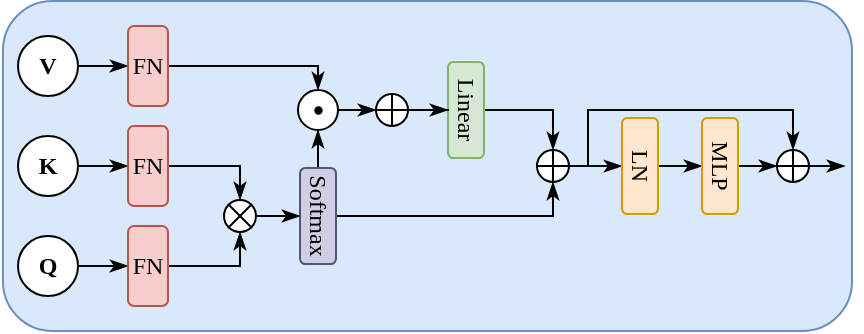 <mxfile version="26.1.1">
  <diagram name="第 1 页" id="xxBF5ol8PT6a56aNci-O">
    <mxGraphModel dx="868" dy="431" grid="1" gridSize="10" guides="1" tooltips="1" connect="1" arrows="1" fold="1" page="1" pageScale="1" pageWidth="827" pageHeight="1169" math="0" shadow="0">
      <root>
        <mxCell id="0" />
        <mxCell id="1" parent="0" />
        <mxCell id="FpNi_09DiMc6DCRJbx8O-71" value="" style="group" vertex="1" connectable="0" parent="1">
          <mxGeometry x="197.48" y="252.5" width="424.52" height="165" as="geometry" />
        </mxCell>
        <mxCell id="FpNi_09DiMc6DCRJbx8O-4" value="" style="rounded=1;whiteSpace=wrap;html=1;fillColor=#dae8fc;fontFamily=Times New Roman;strokeColor=#6c8ebf;" vertex="1" parent="FpNi_09DiMc6DCRJbx8O-71">
          <mxGeometry width="424.52" height="165" as="geometry" />
        </mxCell>
        <mxCell id="FpNi_09DiMc6DCRJbx8O-20" style="edgeStyle=orthogonalEdgeStyle;rounded=0;orthogonalLoop=1;jettySize=auto;html=1;entryX=0;entryY=0.5;entryDx=0;entryDy=0;endArrow=classicThin;endFill=1;fontFamily=Times New Roman;" edge="1" parent="FpNi_09DiMc6DCRJbx8O-71" source="FpNi_09DiMc6DCRJbx8O-2" target="FpNi_09DiMc6DCRJbx8O-7">
          <mxGeometry relative="1" as="geometry" />
        </mxCell>
        <mxCell id="FpNi_09DiMc6DCRJbx8O-2" value="V" style="ellipse;whiteSpace=wrap;html=1;aspect=fixed;fontFamily=Times New Roman;fontStyle=1" vertex="1" parent="FpNi_09DiMc6DCRJbx8O-71">
          <mxGeometry x="7.52" y="17.5" width="30" height="30" as="geometry" />
        </mxCell>
        <mxCell id="FpNi_09DiMc6DCRJbx8O-21" style="edgeStyle=orthogonalEdgeStyle;shape=connector;rounded=0;orthogonalLoop=1;jettySize=auto;html=1;entryX=0;entryY=0.5;entryDx=0;entryDy=0;strokeColor=default;align=center;verticalAlign=middle;fontFamily=Times New Roman;fontSize=11;fontColor=default;labelBackgroundColor=default;endArrow=classicThin;endFill=1;" edge="1" parent="FpNi_09DiMc6DCRJbx8O-71" source="FpNi_09DiMc6DCRJbx8O-5" target="FpNi_09DiMc6DCRJbx8O-9">
          <mxGeometry relative="1" as="geometry" />
        </mxCell>
        <mxCell id="FpNi_09DiMc6DCRJbx8O-5" value="K" style="ellipse;whiteSpace=wrap;html=1;aspect=fixed;fontFamily=Times New Roman;fontStyle=1" vertex="1" parent="FpNi_09DiMc6DCRJbx8O-71">
          <mxGeometry x="7.52" y="67.5" width="30" height="30" as="geometry" />
        </mxCell>
        <mxCell id="FpNi_09DiMc6DCRJbx8O-22" style="edgeStyle=orthogonalEdgeStyle;shape=connector;rounded=0;orthogonalLoop=1;jettySize=auto;html=1;entryX=0;entryY=0.5;entryDx=0;entryDy=0;strokeColor=default;align=center;verticalAlign=middle;fontFamily=Times New Roman;fontSize=11;fontColor=default;labelBackgroundColor=default;endArrow=classicThin;endFill=1;" edge="1" parent="FpNi_09DiMc6DCRJbx8O-71" source="FpNi_09DiMc6DCRJbx8O-6" target="FpNi_09DiMc6DCRJbx8O-10">
          <mxGeometry relative="1" as="geometry" />
        </mxCell>
        <mxCell id="FpNi_09DiMc6DCRJbx8O-6" value="Q" style="ellipse;whiteSpace=wrap;html=1;aspect=fixed;fontFamily=Times New Roman;fontStyle=1" vertex="1" parent="FpNi_09DiMc6DCRJbx8O-71">
          <mxGeometry x="7.52" y="117.5" width="30" height="30" as="geometry" />
        </mxCell>
        <mxCell id="FpNi_09DiMc6DCRJbx8O-25" style="edgeStyle=orthogonalEdgeStyle;shape=connector;rounded=0;orthogonalLoop=1;jettySize=auto;html=1;entryX=0.5;entryY=0;entryDx=0;entryDy=0;strokeColor=default;align=center;verticalAlign=middle;fontFamily=Times New Roman;fontSize=11;fontColor=default;labelBackgroundColor=default;endArrow=classicThin;endFill=1;" edge="1" parent="FpNi_09DiMc6DCRJbx8O-71" source="FpNi_09DiMc6DCRJbx8O-7" target="FpNi_09DiMc6DCRJbx8O-13">
          <mxGeometry relative="1" as="geometry">
            <Array as="points">
              <mxPoint x="157.52" y="32.5" />
            </Array>
          </mxGeometry>
        </mxCell>
        <mxCell id="FpNi_09DiMc6DCRJbx8O-7" value="FN" style="rounded=1;whiteSpace=wrap;html=1;fontFamily=Times New Roman;fillColor=#f8cecc;strokeColor=#b85450;" vertex="1" parent="FpNi_09DiMc6DCRJbx8O-71">
          <mxGeometry x="62.52" y="12.5" width="20" height="40" as="geometry" />
        </mxCell>
        <mxCell id="FpNi_09DiMc6DCRJbx8O-23" style="edgeStyle=orthogonalEdgeStyle;shape=connector;rounded=0;orthogonalLoop=1;jettySize=auto;html=1;entryX=0.5;entryY=0;entryDx=0;entryDy=0;strokeColor=default;align=center;verticalAlign=middle;fontFamily=Times New Roman;fontSize=11;fontColor=default;labelBackgroundColor=default;endArrow=classicThin;endFill=1;" edge="1" parent="FpNi_09DiMc6DCRJbx8O-71" source="FpNi_09DiMc6DCRJbx8O-9" target="FpNi_09DiMc6DCRJbx8O-38">
          <mxGeometry relative="1" as="geometry">
            <mxPoint x="118.52" y="97.5" as="targetPoint" />
            <Array as="points">
              <mxPoint x="118.52" y="82.5" />
            </Array>
          </mxGeometry>
        </mxCell>
        <mxCell id="FpNi_09DiMc6DCRJbx8O-9" value="FN" style="rounded=1;whiteSpace=wrap;html=1;fontFamily=Times New Roman;fillColor=#f8cecc;strokeColor=#b85450;" vertex="1" parent="FpNi_09DiMc6DCRJbx8O-71">
          <mxGeometry x="62.52" y="62.5" width="20" height="40" as="geometry" />
        </mxCell>
        <mxCell id="FpNi_09DiMc6DCRJbx8O-24" style="edgeStyle=orthogonalEdgeStyle;shape=connector;rounded=0;orthogonalLoop=1;jettySize=auto;html=1;entryX=0.5;entryY=1;entryDx=0;entryDy=0;strokeColor=default;align=center;verticalAlign=middle;fontFamily=Times New Roman;fontSize=11;fontColor=default;labelBackgroundColor=default;endArrow=classicThin;endFill=1;" edge="1" parent="FpNi_09DiMc6DCRJbx8O-71" source="FpNi_09DiMc6DCRJbx8O-10" target="FpNi_09DiMc6DCRJbx8O-38">
          <mxGeometry relative="1" as="geometry">
            <mxPoint x="118.52" y="117.5" as="targetPoint" />
            <Array as="points">
              <mxPoint x="118.52" y="132.5" />
            </Array>
          </mxGeometry>
        </mxCell>
        <mxCell id="FpNi_09DiMc6DCRJbx8O-10" value="FN" style="rounded=1;whiteSpace=wrap;html=1;fontFamily=Times New Roman;fillColor=#f8cecc;strokeColor=#b85450;" vertex="1" parent="FpNi_09DiMc6DCRJbx8O-71">
          <mxGeometry x="62.52" y="112.5" width="20" height="40" as="geometry" />
        </mxCell>
        <mxCell id="FpNi_09DiMc6DCRJbx8O-27" style="edgeStyle=orthogonalEdgeStyle;shape=connector;rounded=0;orthogonalLoop=1;jettySize=auto;html=1;entryX=0.5;entryY=1;entryDx=0;entryDy=0;strokeColor=default;align=center;verticalAlign=middle;fontFamily=Times New Roman;fontSize=11;fontColor=default;labelBackgroundColor=default;endArrow=classicThin;endFill=1;" edge="1" parent="FpNi_09DiMc6DCRJbx8O-71" source="FpNi_09DiMc6DCRJbx8O-12" target="FpNi_09DiMc6DCRJbx8O-13">
          <mxGeometry relative="1" as="geometry" />
        </mxCell>
        <mxCell id="FpNi_09DiMc6DCRJbx8O-55" style="edgeStyle=orthogonalEdgeStyle;shape=connector;rounded=0;orthogonalLoop=1;jettySize=auto;html=1;entryX=0.5;entryY=1;entryDx=0;entryDy=0;strokeColor=default;align=center;verticalAlign=middle;fontFamily=Times New Roman;fontSize=11;fontColor=default;labelBackgroundColor=default;endArrow=classicThin;endFill=1;" edge="1" parent="FpNi_09DiMc6DCRJbx8O-71" source="FpNi_09DiMc6DCRJbx8O-12" target="FpNi_09DiMc6DCRJbx8O-53">
          <mxGeometry relative="1" as="geometry">
            <Array as="points">
              <mxPoint x="274.52" y="107.5" />
            </Array>
          </mxGeometry>
        </mxCell>
        <mxCell id="FpNi_09DiMc6DCRJbx8O-12" value="Softmax" style="rounded=1;whiteSpace=wrap;html=1;horizontal=0;flipV=0;flipH=0;rotation=-180;fontFamily=Times New Roman;fillColor=#d0cee2;strokeColor=#56517e;" vertex="1" parent="FpNi_09DiMc6DCRJbx8O-71">
          <mxGeometry x="148.52" y="83.5" width="18" height="48" as="geometry" />
        </mxCell>
        <mxCell id="FpNi_09DiMc6DCRJbx8O-28" style="shape=connector;rounded=0;orthogonalLoop=1;jettySize=auto;html=1;entryX=0;entryY=0.5;entryDx=0;entryDy=0;strokeColor=default;align=center;verticalAlign=middle;fontFamily=Times New Roman;fontSize=11;fontColor=default;labelBackgroundColor=default;endArrow=classicThin;endFill=1;exitX=1;exitY=0.5;exitDx=0;exitDy=0;" edge="1" parent="FpNi_09DiMc6DCRJbx8O-71" target="FpNi_09DiMc6DCRJbx8O-47">
          <mxGeometry relative="1" as="geometry">
            <mxPoint x="166.52" y="54.5" as="sourcePoint" />
            <mxPoint x="185.52" y="54.518" as="targetPoint" />
          </mxGeometry>
        </mxCell>
        <mxCell id="FpNi_09DiMc6DCRJbx8O-13" value="" style="ellipse;whiteSpace=wrap;html=1;aspect=fixed;fontFamily=Times New Roman;" vertex="1" parent="FpNi_09DiMc6DCRJbx8O-71">
          <mxGeometry x="147.52" y="44.5" width="20" height="20" as="geometry" />
        </mxCell>
        <mxCell id="FpNi_09DiMc6DCRJbx8O-56" style="edgeStyle=orthogonalEdgeStyle;shape=connector;rounded=0;orthogonalLoop=1;jettySize=auto;html=1;entryX=0.5;entryY=0;entryDx=0;entryDy=0;strokeColor=default;align=center;verticalAlign=middle;fontFamily=Times New Roman;fontSize=11;fontColor=default;labelBackgroundColor=default;endArrow=classicThin;endFill=1;" edge="1" parent="FpNi_09DiMc6DCRJbx8O-71" source="FpNi_09DiMc6DCRJbx8O-15" target="FpNi_09DiMc6DCRJbx8O-53">
          <mxGeometry relative="1" as="geometry" />
        </mxCell>
        <mxCell id="FpNi_09DiMc6DCRJbx8O-15" value="Linear" style="rounded=1;whiteSpace=wrap;html=1;horizontal=0;rotation=-180;fontFamily=Times New Roman;fillColor=#d5e8d4;strokeColor=#82b366;" vertex="1" parent="FpNi_09DiMc6DCRJbx8O-71">
          <mxGeometry x="222.52" y="30.5" width="18" height="48" as="geometry" />
        </mxCell>
        <mxCell id="FpNi_09DiMc6DCRJbx8O-32" style="edgeStyle=orthogonalEdgeStyle;shape=connector;rounded=0;orthogonalLoop=1;jettySize=auto;html=1;entryX=1;entryY=0.5;entryDx=0;entryDy=0;strokeColor=default;align=center;verticalAlign=middle;fontFamily=Times New Roman;fontSize=11;fontColor=default;labelBackgroundColor=default;endArrow=classicThin;endFill=1;" edge="1" parent="FpNi_09DiMc6DCRJbx8O-71" target="FpNi_09DiMc6DCRJbx8O-17">
          <mxGeometry relative="1" as="geometry">
            <mxPoint x="282.52" y="82.514" as="sourcePoint" />
          </mxGeometry>
        </mxCell>
        <mxCell id="FpNi_09DiMc6DCRJbx8O-33" style="edgeStyle=orthogonalEdgeStyle;shape=connector;rounded=0;orthogonalLoop=1;jettySize=auto;html=1;entryX=1;entryY=0.5;entryDx=0;entryDy=0;strokeColor=default;align=center;verticalAlign=middle;fontFamily=Times New Roman;fontSize=11;fontColor=default;labelBackgroundColor=default;endArrow=classicThin;endFill=1;" edge="1" parent="FpNi_09DiMc6DCRJbx8O-71" source="FpNi_09DiMc6DCRJbx8O-17" target="FpNi_09DiMc6DCRJbx8O-18">
          <mxGeometry relative="1" as="geometry" />
        </mxCell>
        <mxCell id="FpNi_09DiMc6DCRJbx8O-17" value="LN" style="rounded=1;whiteSpace=wrap;html=1;fontFamily=Times New Roman;horizontal=0;rotation=-180;fillColor=#ffe6cc;strokeColor=#d79b00;" vertex="1" parent="FpNi_09DiMc6DCRJbx8O-71">
          <mxGeometry x="309.52" y="58.5" width="18" height="48" as="geometry" />
        </mxCell>
        <mxCell id="FpNi_09DiMc6DCRJbx8O-64" style="edgeStyle=orthogonalEdgeStyle;shape=connector;rounded=0;orthogonalLoop=1;jettySize=auto;html=1;entryX=0;entryY=0.5;entryDx=0;entryDy=0;strokeColor=default;align=center;verticalAlign=middle;fontFamily=Times New Roman;fontSize=11;fontColor=default;labelBackgroundColor=default;endArrow=classicThin;endFill=1;" edge="1" parent="FpNi_09DiMc6DCRJbx8O-71">
          <mxGeometry relative="1" as="geometry">
            <mxPoint x="367.52" y="82.5" as="sourcePoint" />
            <mxPoint x="387.0" y="82.5" as="targetPoint" />
          </mxGeometry>
        </mxCell>
        <mxCell id="FpNi_09DiMc6DCRJbx8O-18" value="MLP" style="rounded=1;whiteSpace=wrap;html=1;fontFamily=Times New Roman;horizontal=0;rotation=-180;fillColor=#ffe6cc;strokeColor=#d79b00;" vertex="1" parent="FpNi_09DiMc6DCRJbx8O-71">
          <mxGeometry x="349.52" y="58.5" width="18" height="48" as="geometry" />
        </mxCell>
        <mxCell id="FpNi_09DiMc6DCRJbx8O-45" value="" style="group;fontFamily=Times New Roman;" vertex="1" connectable="0" parent="FpNi_09DiMc6DCRJbx8O-71">
          <mxGeometry x="110.52" y="99.5" width="16" height="16" as="geometry" />
        </mxCell>
        <mxCell id="FpNi_09DiMc6DCRJbx8O-38" value="" style="ellipse;whiteSpace=wrap;html=1;aspect=fixed;fontFamily=Times New Roman;" vertex="1" parent="FpNi_09DiMc6DCRJbx8O-45">
          <mxGeometry width="16" height="16" as="geometry" />
        </mxCell>
        <mxCell id="FpNi_09DiMc6DCRJbx8O-39" value="" style="shape=umlDestroy;whiteSpace=wrap;html=1;strokeWidth=1;targetShapes=umlLifeline;fontFamily=Times New Roman;fontSize=11;fontColor=default;labelBackgroundColor=default;" vertex="1" parent="FpNi_09DiMc6DCRJbx8O-45">
          <mxGeometry x="2.004" y="2.004" width="12" height="12" as="geometry" />
        </mxCell>
        <mxCell id="FpNi_09DiMc6DCRJbx8O-51" value="" style="group;fontFamily=Times New Roman;" vertex="1" connectable="0" parent="FpNi_09DiMc6DCRJbx8O-71">
          <mxGeometry x="186.038" y="46.018" width="16.971" height="16.971" as="geometry" />
        </mxCell>
        <mxCell id="FpNi_09DiMc6DCRJbx8O-47" value="" style="ellipse;whiteSpace=wrap;html=1;aspect=fixed;container=0;fontFamily=Times New Roman;" vertex="1" parent="FpNi_09DiMc6DCRJbx8O-51">
          <mxGeometry x="0.482" y="0.482" width="16" height="16" as="geometry" />
        </mxCell>
        <mxCell id="FpNi_09DiMc6DCRJbx8O-48" value="" style="shape=umlDestroy;whiteSpace=wrap;html=1;strokeWidth=1;targetShapes=umlLifeline;fontFamily=Times New Roman;fontSize=11;fontColor=default;labelBackgroundColor=default;container=0;rotation=45;" vertex="1" parent="FpNi_09DiMc6DCRJbx8O-51">
          <mxGeometry x="2.485" y="2.485" width="12" height="12" as="geometry" />
        </mxCell>
        <mxCell id="FpNi_09DiMc6DCRJbx8O-65" style="edgeStyle=orthogonalEdgeStyle;shape=connector;rounded=0;orthogonalLoop=1;jettySize=auto;html=1;entryX=0.5;entryY=0;entryDx=0;entryDy=0;strokeColor=default;align=center;verticalAlign=middle;fontFamily=Times New Roman;fontSize=11;fontColor=default;labelBackgroundColor=default;endArrow=classicThin;endFill=1;" edge="1" parent="FpNi_09DiMc6DCRJbx8O-71" source="FpNi_09DiMc6DCRJbx8O-53" target="FpNi_09DiMc6DCRJbx8O-58">
          <mxGeometry relative="1" as="geometry">
            <Array as="points">
              <mxPoint x="292.52" y="82.5" />
              <mxPoint x="292.52" y="54.5" />
              <mxPoint x="394.52" y="54.5" />
            </Array>
          </mxGeometry>
        </mxCell>
        <mxCell id="FpNi_09DiMc6DCRJbx8O-53" value="" style="ellipse;whiteSpace=wrap;html=1;aspect=fixed;container=0;fontFamily=Times New Roman;" vertex="1" parent="FpNi_09DiMc6DCRJbx8O-71">
          <mxGeometry x="267" y="74.5" width="16" height="16" as="geometry" />
        </mxCell>
        <mxCell id="FpNi_09DiMc6DCRJbx8O-54" value="" style="shape=umlDestroy;whiteSpace=wrap;html=1;strokeWidth=1;targetShapes=umlLifeline;fontFamily=Times New Roman;fontSize=11;fontColor=default;labelBackgroundColor=default;container=0;rotation=45;" vertex="1" parent="FpNi_09DiMc6DCRJbx8O-71">
          <mxGeometry x="269.004" y="76.5" width="12" height="12" as="geometry" />
        </mxCell>
        <mxCell id="FpNi_09DiMc6DCRJbx8O-58" value="" style="ellipse;whiteSpace=wrap;html=1;aspect=fixed;container=0;fontFamily=Times New Roman;" vertex="1" parent="FpNi_09DiMc6DCRJbx8O-71">
          <mxGeometry x="387" y="74.5" width="16" height="16" as="geometry" />
        </mxCell>
        <mxCell id="FpNi_09DiMc6DCRJbx8O-59" value="" style="shape=umlDestroy;whiteSpace=wrap;html=1;strokeWidth=1;targetShapes=umlLifeline;fontFamily=Times New Roman;fontSize=11;fontColor=default;labelBackgroundColor=default;container=0;rotation=45;" vertex="1" parent="FpNi_09DiMc6DCRJbx8O-71">
          <mxGeometry x="389.004" y="76.504" width="12" height="12" as="geometry" />
        </mxCell>
        <mxCell id="FpNi_09DiMc6DCRJbx8O-67" value="" style="shape=waypoint;sketch=0;fillStyle=solid;size=6;pointerEvents=1;points=[];fillColor=none;resizable=0;rotatable=0;perimeter=centerPerimeter;snapToPoint=1;fontFamily=Times New Roman;fontSize=11;fontColor=default;labelBackgroundColor=default;strokeWidth=0.1;" vertex="1" parent="FpNi_09DiMc6DCRJbx8O-71">
          <mxGeometry x="147.52" y="44.5" width="20" height="20" as="geometry" />
        </mxCell>
        <mxCell id="FpNi_09DiMc6DCRJbx8O-68" style="edgeStyle=orthogonalEdgeStyle;shape=connector;rounded=0;orthogonalLoop=1;jettySize=auto;html=1;entryX=1;entryY=0.5;entryDx=0;entryDy=0;strokeColor=default;align=center;verticalAlign=middle;fontFamily=Times New Roman;fontSize=11;fontColor=default;labelBackgroundColor=default;endArrow=classicThin;endFill=1;" edge="1" parent="FpNi_09DiMc6DCRJbx8O-71">
          <mxGeometry relative="1" as="geometry">
            <mxPoint x="126.524" y="107.5" as="sourcePoint" />
            <mxPoint x="148.52" y="107.5" as="targetPoint" />
          </mxGeometry>
        </mxCell>
        <mxCell id="FpNi_09DiMc6DCRJbx8O-69" style="edgeStyle=orthogonalEdgeStyle;shape=connector;rounded=0;orthogonalLoop=1;jettySize=auto;html=1;entryX=1;entryY=0.5;entryDx=0;entryDy=0;strokeColor=default;align=center;verticalAlign=middle;fontFamily=Times New Roman;fontSize=11;fontColor=default;labelBackgroundColor=default;endArrow=classicThin;endFill=1;" edge="1" parent="FpNi_09DiMc6DCRJbx8O-71" source="FpNi_09DiMc6DCRJbx8O-48" target="FpNi_09DiMc6DCRJbx8O-15">
          <mxGeometry relative="1" as="geometry" />
        </mxCell>
        <mxCell id="FpNi_09DiMc6DCRJbx8O-70" style="edgeStyle=orthogonalEdgeStyle;shape=connector;rounded=0;orthogonalLoop=1;jettySize=auto;html=1;entryX=0;entryY=0.5;entryDx=0;entryDy=0;strokeColor=default;align=center;verticalAlign=middle;fontFamily=Times New Roman;fontSize=11;fontColor=default;labelBackgroundColor=default;endArrow=classicThin;endFill=1;" edge="1" parent="FpNi_09DiMc6DCRJbx8O-71">
          <mxGeometry relative="1" as="geometry">
            <mxPoint x="401.52" y="82.5" as="sourcePoint" />
            <mxPoint x="421.0" y="82.5" as="targetPoint" />
          </mxGeometry>
        </mxCell>
      </root>
    </mxGraphModel>
  </diagram>
</mxfile>
